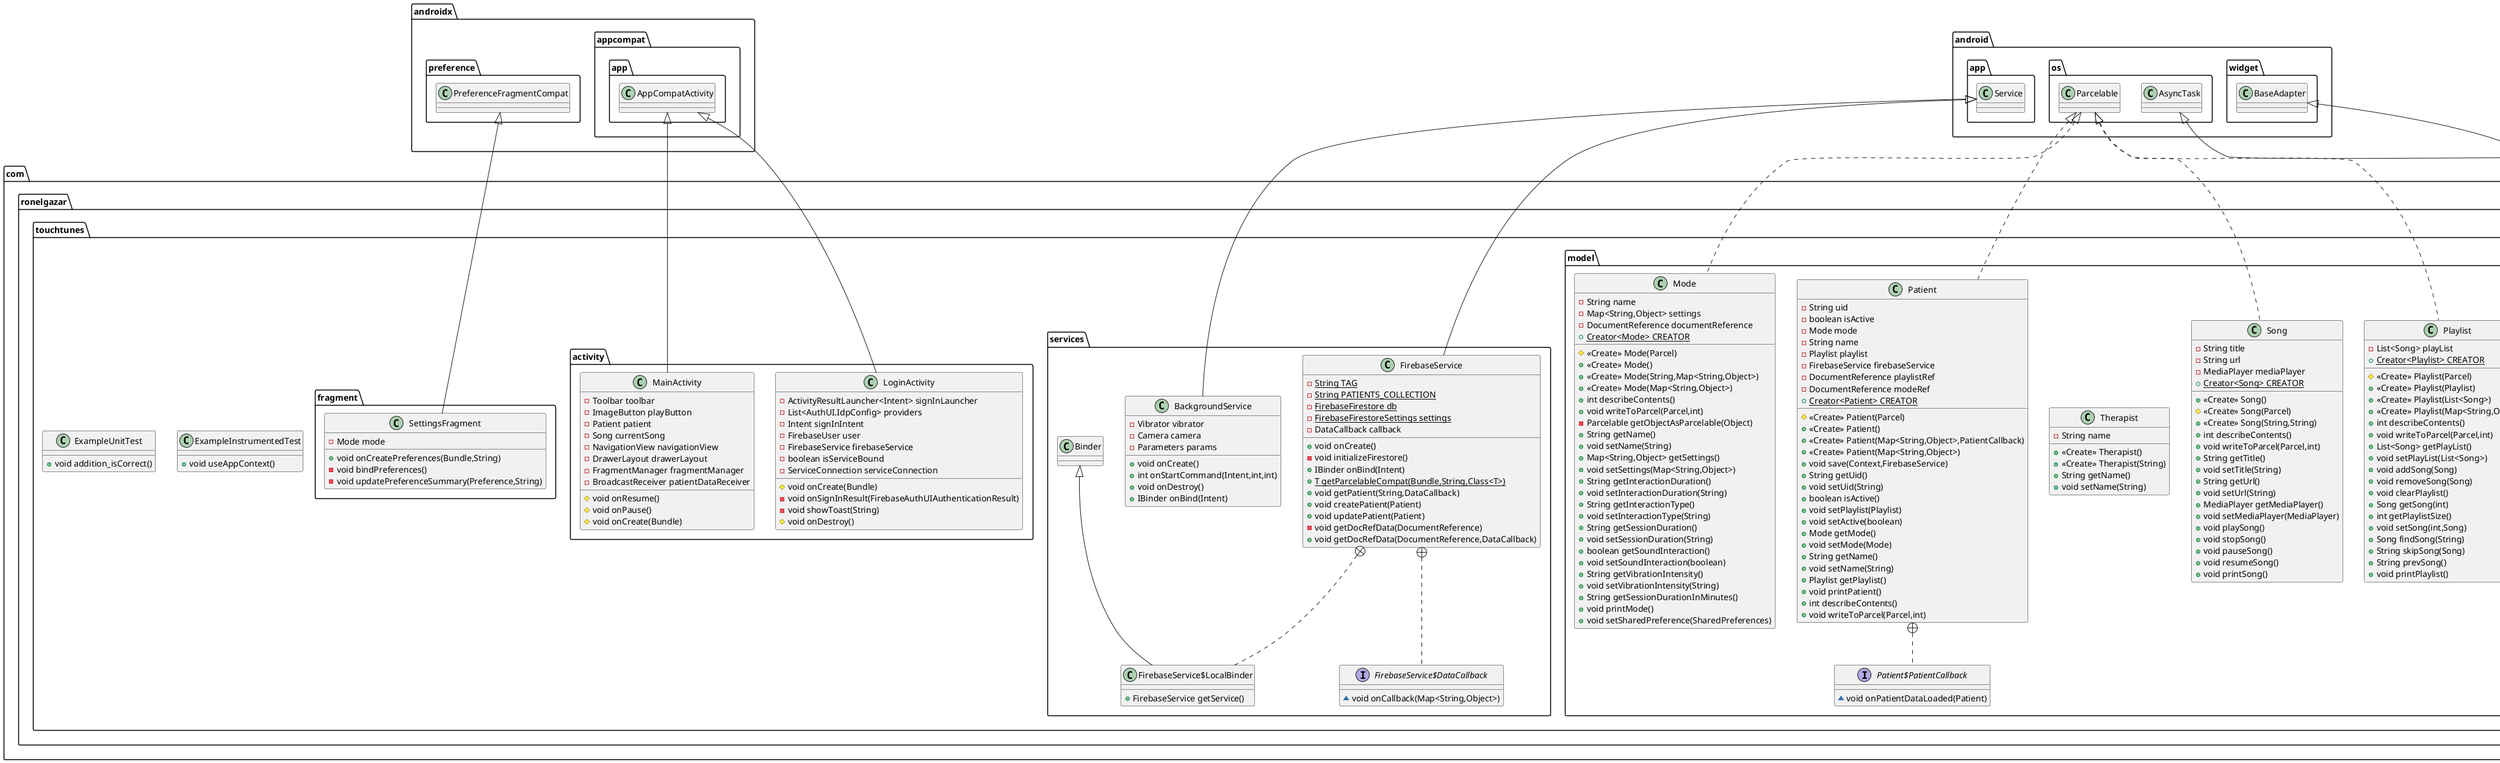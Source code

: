 @startuml
class com.ronelgazar.touchtunes.activity.LoginActivity {
- ActivityResultLauncher<Intent> signInLauncher
- List<AuthUI.IdpConfig> providers
- Intent signInIntent
- FirebaseUser user
- FirebaseService firebaseService
- boolean isServiceBound
- ServiceConnection serviceConnection
# void onCreate(Bundle)
- void onSignInResult(FirebaseAuthUIAuthenticationResult)
- void showToast(String)
# void onDestroy()
}


class com.ronelgazar.touchtunes.util.DefualtData {
+ {static} Playlist getDefaultPlaylist()
+ {static} Mode getDefaultMode()
+ {static} Patient getDefaultPatient()
}

class com.ronelgazar.touchtunes.adapter.SongsAdapter {
- Context context
- List<Song> songs
- MediaPlayer mediaPlayer
+ <<Create>> SongsAdapter(Context,List<Song>)
+ int getCount()
+ Object getItem(int)
+ long getItemId(int)
+ View getView(int,View,ViewGroup)
+ void notifyDataSetChanged()
}


class com.ronelgazar.touchtunes.model.Playlist {
- List<Song> playList
+ {static} Creator<Playlist> CREATOR
# <<Create>> Playlist(Parcel)
+ <<Create>> Playlist(Playlist)
+ <<Create>> Playlist(List<Song>)
+ <<Create>> Playlist(Map<String,Object>)
+ int describeContents()
+ void writeToParcel(Parcel,int)
+ List<Song> getPlayList()
+ void setPlayList(List<Song>)
+ void addSong(Song)
+ void removeSong(Song)
+ void clearPlaylist()
+ Song getSong(int)
+ int getPlaylistSize()
+ void setSong(int,Song)
+ Song findSong(String)
+ String skipSong(Song)
+ String prevSong()
+ void printPlaylist()
}


class com.ronelgazar.touchtunes.ExampleInstrumentedTest {
+ void useAppContext()
}

class com.ronelgazar.touchtunes.activity.MainActivity {
- Toolbar toolbar
- ImageButton playButton
- Patient patient
- Song currentSong
- NavigationView navigationView
- DrawerLayout drawerLayout
- FragmentManager fragmentManager
- BroadcastReceiver patientDataReceiver
# void onResume()
# void onPause()
# void onCreate(Bundle)
}


class com.ronelgazar.touchtunes.ExampleUnitTest {
+ void addition_isCorrect()
}

class com.ronelgazar.touchtunes.model.Song {
- String title
- String url
- MediaPlayer mediaPlayer
+ {static} Creator<Song> CREATOR
+ <<Create>> Song()
# <<Create>> Song(Parcel)
+ <<Create>> Song(String,String)
+ int describeContents()
+ void writeToParcel(Parcel,int)
+ String getTitle()
+ void setTitle(String)
+ String getUrl()
+ void setUrl(String)
+ MediaPlayer getMediaPlayer()
+ void setMediaPlayer(MediaPlayer)
+ void playSong()
+ void stopSong()
+ void pauseSong()
+ void resumeSong()
+ void printSong()
}


class com.ronelgazar.touchtunes.model.Therapist {
- String name
+ <<Create>> Therapist()
+ <<Create>> Therapist(String)
+ String getName()
+ void setName(String)
}


class com.ronelgazar.touchtunes.util.StreamSongTask {
# Void doInBackground(Song)
}

class com.ronelgazar.touchtunes.services.FirebaseService {
- {static} String TAG
- {static} String PATIENTS_COLLECTION
- {static} FirebaseFirestore db
- {static} FirebaseFirestoreSettings settings
- DataCallback callback
+ void onCreate()
- void initializeFirestore()
+ IBinder onBind(Intent)
+ {static} T getParcelableCompat(Bundle,String,Class<T>)
+ void getPatient(String,DataCallback)
+ void createPatient(Patient)
+ void updatePatient(Patient)
- void getDocRefData(DocumentReference)
+ void getDocRefData(DocumentReference,DataCallback)
}


interface com.ronelgazar.touchtunes.services.FirebaseService$DataCallback {
~ void onCallback(Map<String,Object>)
}

class com.ronelgazar.touchtunes.services.FirebaseService$LocalBinder {
+ FirebaseService getService()
}

class com.ronelgazar.touchtunes.model.Patient {
- String uid
- boolean isActive
- Mode mode
- String name
- Playlist playlist
- FirebaseService firebaseService
- DocumentReference playlistRef
- DocumentReference modeRef
+ {static} Creator<Patient> CREATOR
# <<Create>> Patient(Parcel)
+ <<Create>> Patient()
+ <<Create>> Patient(Map<String,Object>,PatientCallback)
+ <<Create>> Patient(Map<String,Object>)
+ void save(Context,FirebaseService)
+ String getUid()
+ void setUid(String)
+ boolean isActive()
+ void setPlaylist(Playlist)
+ void setActive(boolean)
+ Mode getMode()
+ void setMode(Mode)
+ String getName()
+ void setName(String)
+ Playlist getPlaylist()
+ void printPatient()
+ int describeContents()
+ void writeToParcel(Parcel,int)
}


interface com.ronelgazar.touchtunes.model.Patient$PatientCallback {
~ void onPatientDataLoaded(Patient)
}

class com.ronelgazar.touchtunes.fragment.SettingsFragment {
- Mode mode
+ void onCreatePreferences(Bundle,String)
- void bindPreferences()
- void updatePreferenceSummary(Preference,String)
}


class com.ronelgazar.touchtunes.model.Mode {
- String name
- Map<String,Object> settings
- DocumentReference documentReference
+ {static} Creator<Mode> CREATOR
# <<Create>> Mode(Parcel)
+ <<Create>> Mode()
+ <<Create>> Mode(String,Map<String,Object>)
+ <<Create>> Mode(Map<String,Object>)
+ int describeContents()
+ void writeToParcel(Parcel,int)
- Parcelable getObjectAsParcelable(Object)
+ String getName()
+ void setName(String)
+ Map<String,Object> getSettings()
+ void setSettings(Map<String,Object>)
+ String getInteractionDuration()
+ void setInteractionDuration(String)
+ String getInteractionType()
+ void setInteractionType(String)
+ String getSessionDuration()
+ void setSessionDuration(String)
+ boolean getSoundInteraction()
+ void setSoundInteraction(boolean)
+ String getVibrationIntensity()
+ void setVibrationIntensity(String)
+ String getSessionDurationInMinutes()
+ void printMode()
+ void setSharedPreference(SharedPreferences)
}


class com.ronelgazar.touchtunes.services.BackgroundService {
- Vibrator vibrator
- Camera camera
- Parameters params
+ void onCreate()
+ int onStartCommand(Intent,int,int)
+ void onDestroy()
+ IBinder onBind(Intent)
}




androidx.appcompat.app.AppCompatActivity <|-- com.ronelgazar.touchtunes.activity.LoginActivity
android.widget.BaseAdapter <|-- com.ronelgazar.touchtunes.adapter.SongsAdapter
android.os.Parcelable <|.. com.ronelgazar.touchtunes.model.Playlist
androidx.appcompat.app.AppCompatActivity <|-- com.ronelgazar.touchtunes.activity.MainActivity
android.os.Parcelable <|.. com.ronelgazar.touchtunes.model.Song
android.os.AsyncTask <|-- com.ronelgazar.touchtunes.util.StreamSongTask
android.app.Service <|-- com.ronelgazar.touchtunes.services.FirebaseService
com.ronelgazar.touchtunes.services.FirebaseService +.. com.ronelgazar.touchtunes.services.FirebaseService$DataCallback
com.ronelgazar.touchtunes.services.FirebaseService +.. com.ronelgazar.touchtunes.services.FirebaseService$LocalBinder
com.ronelgazar.touchtunes.services.Binder <|-- com.ronelgazar.touchtunes.services.FirebaseService$LocalBinder
android.os.Parcelable <|.. com.ronelgazar.touchtunes.model.Patient
com.ronelgazar.touchtunes.model.Patient +.. com.ronelgazar.touchtunes.model.Patient$PatientCallback
androidx.preference.PreferenceFragmentCompat <|-- com.ronelgazar.touchtunes.fragment.SettingsFragment
android.os.Parcelable <|.. com.ronelgazar.touchtunes.model.Mode
android.app.Service <|-- com.ronelgazar.touchtunes.services.BackgroundService
@enduml
